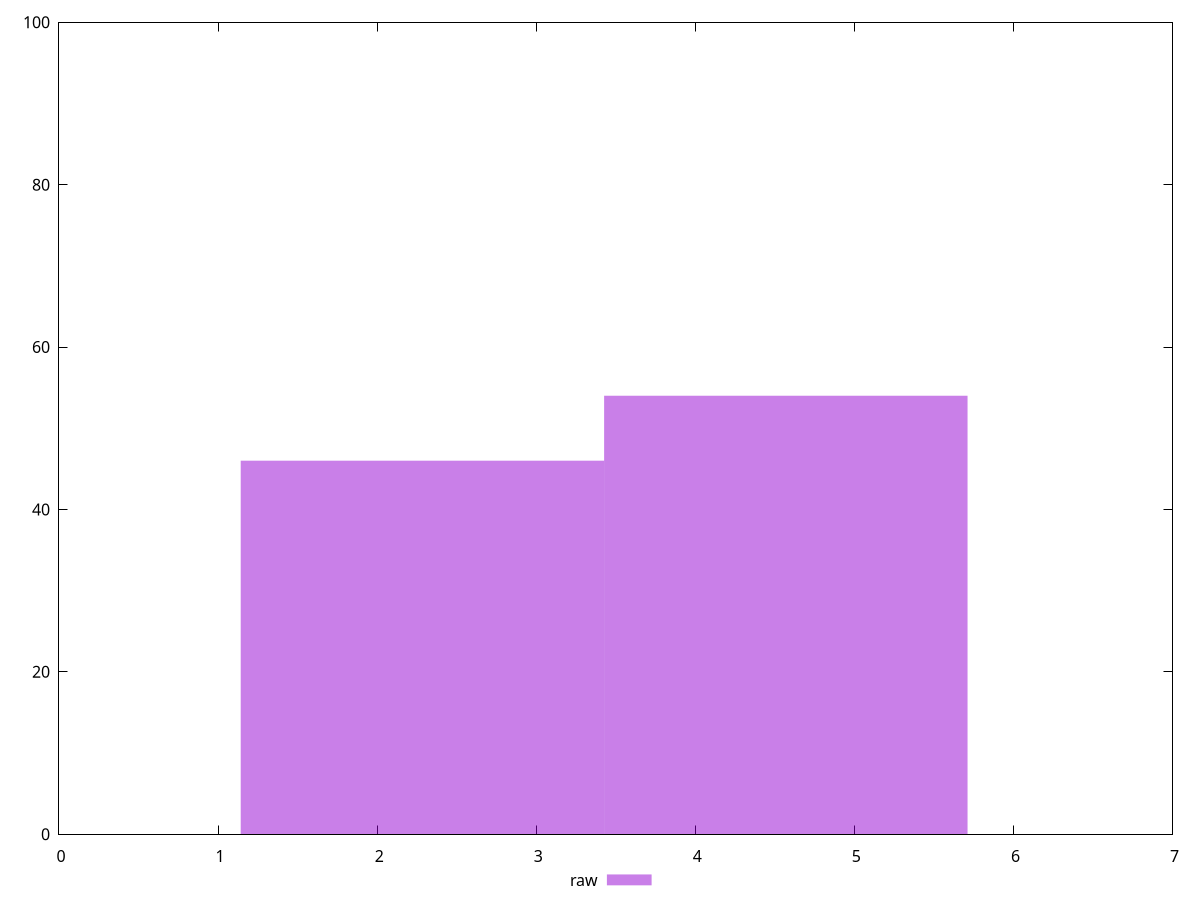 reset
set terminal svg size 640, 490 enhanced background rgb 'white'
set output "report_00007_2020-12-11T15:55:29.892Z/network-rtt/samples/pages/raw/histogram.svg"

$raw <<EOF
2.2846047178364857 46
4.569209435672971 54
EOF

set key outside below
set boxwidth 2.2846047178364857
set yrange [0:100]
set style fill transparent solid 0.5 noborder

plot \
  $raw title "raw" with boxes, \


reset